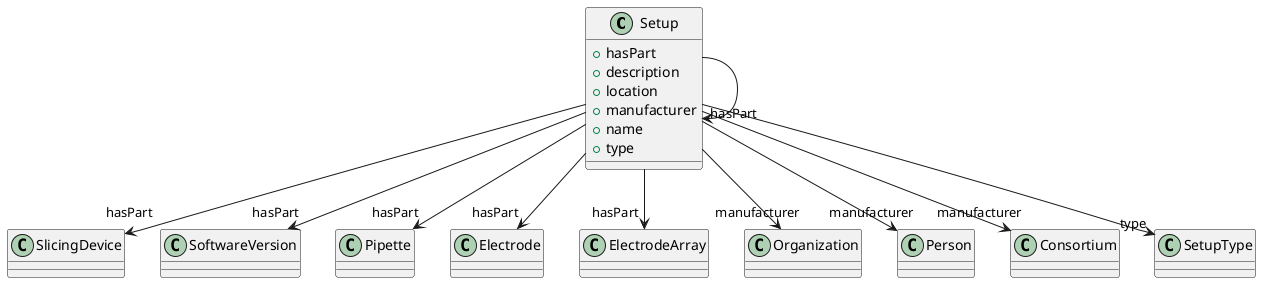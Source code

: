 @startuml
class Setup {
+hasPart
+description
+location
+manufacturer
+name
+type

}
Setup -d-> "hasPart" SlicingDevice
Setup -d-> "hasPart" Setup
Setup -d-> "hasPart" SoftwareVersion
Setup -d-> "hasPart" Pipette
Setup -d-> "hasPart" Electrode
Setup -d-> "hasPart" ElectrodeArray
Setup -d-> "manufacturer" Organization
Setup -d-> "manufacturer" Person
Setup -d-> "manufacturer" Consortium
Setup -d-> "type" SetupType

@enduml